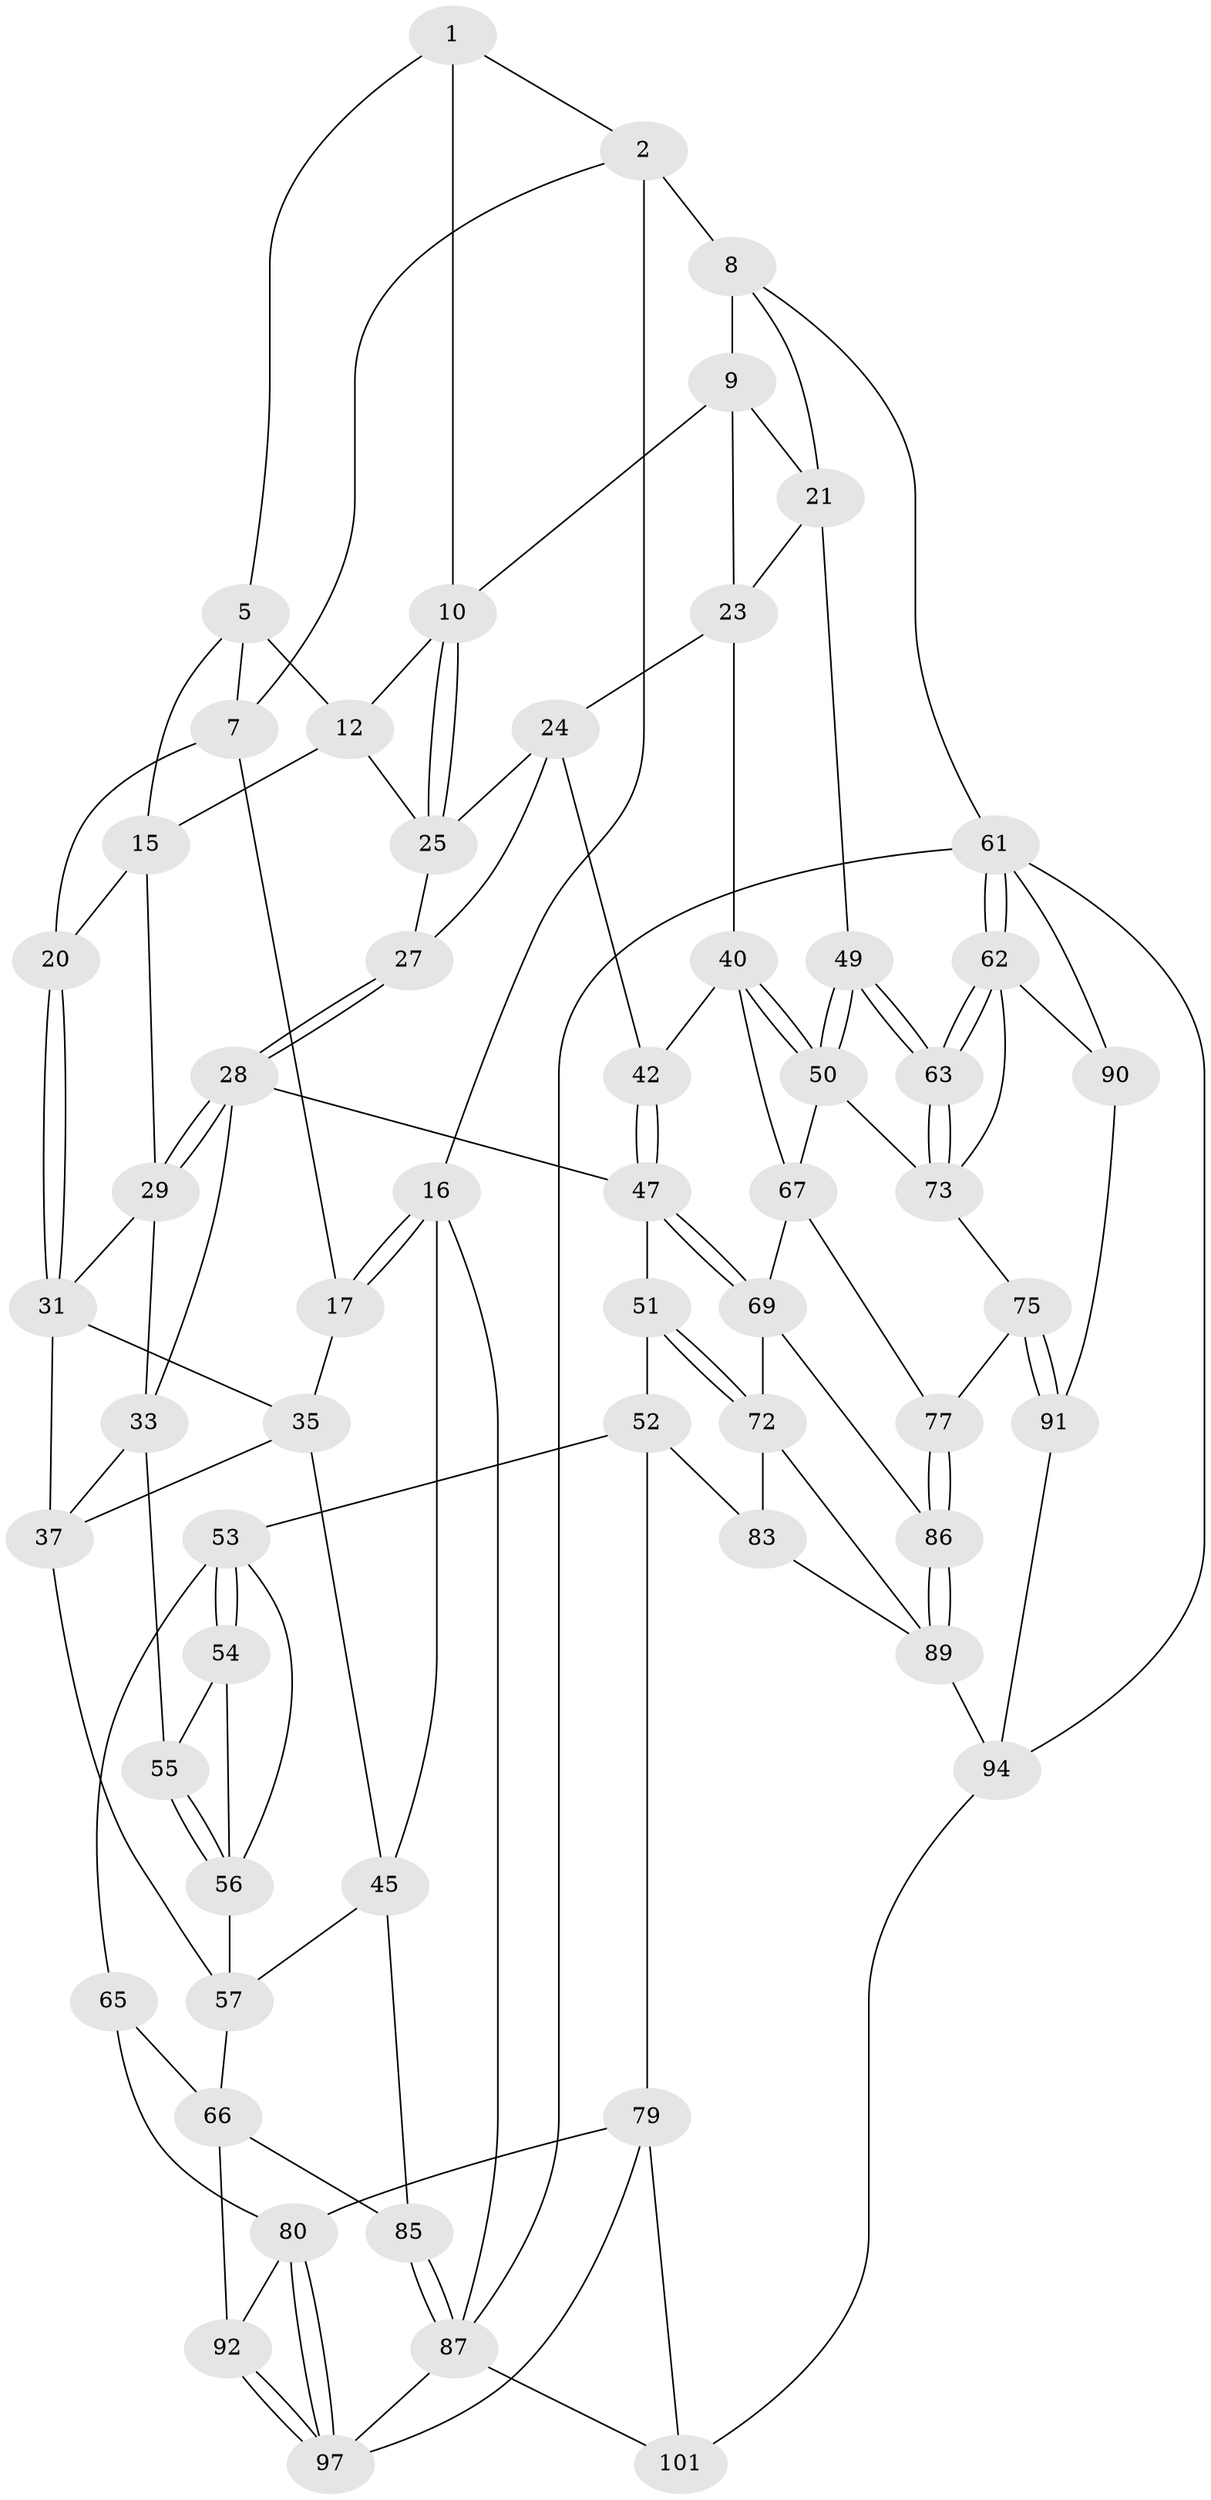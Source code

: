 // original degree distribution, {3: 0.0196078431372549, 4: 0.23529411764705882, 5: 0.5490196078431373, 6: 0.19607843137254902}
// Generated by graph-tools (version 1.1) at 2025/11/02/27/25 16:11:53]
// undirected, 60 vertices, 133 edges
graph export_dot {
graph [start="1"]
  node [color=gray90,style=filled];
  1 [pos="+0.5574827096346789+0",super="+4"];
  2 [pos="+0.8773245460849862+0",super="+3"];
  5 [pos="+0.3610798826748282+0.11865472783755408",super="+6"];
  7 [pos="+0.18618408666695635+0.10081133283475396",super="+18"];
  8 [pos="+0.8684407718444123+0.120594260957014",super="+14"];
  9 [pos="+0.8371157089150395+0.1498006039361073",super="+22"];
  10 [pos="+0.8057950783733392+0.15410220292990937",super="+11"];
  12 [pos="+0.566148235182807+0.25528261831133375",super="+13"];
  15 [pos="+0.3127180079944854+0.22088938415562984",super="+19"];
  16 [pos="+0+0.18226022218148072"];
  17 [pos="+0.03331231605477552+0.20663890542300042"];
  20 [pos="+0.18716645184899883+0.3003965743601841"];
  21 [pos="+1+0.36848598555583595",super="+43"];
  23 [pos="+0.8418851989973867+0.38741730087812676",super="+39"];
  24 [pos="+0.8120263306138428+0.37472129934127746",super="+38"];
  25 [pos="+0.7716878752826974+0.32331748131623805",super="+26"];
  27 [pos="+0.5409540326805157+0.34906109329377816"];
  28 [pos="+0.499467546765717+0.39007036032877557",super="+32"];
  29 [pos="+0.32357351131757744+0.26690853397268305",super="+30"];
  31 [pos="+0.2285497687879233+0.3494328739764622",super="+34"];
  33 [pos="+0.3991024234160321+0.4763601267548857",super="+36"];
  35 [pos="+0.10041698739506506+0.41904011602045393",super="+44"];
  37 [pos="+0.2494478378923504+0.43737485055109016",super="+46"];
  40 [pos="+0.8323498934973882+0.5148014818447829",super="+41"];
  42 [pos="+0.7354001505033158+0.5459180470269006"];
  45 [pos="+0+0.5866608631411363",super="+60"];
  47 [pos="+0.6178907633996024+0.5905639119562875",super="+48"];
  49 [pos="+1+0.6103456228727725"];
  50 [pos="+1+0.6118863986555207",super="+70"];
  51 [pos="+0.47003334219018394+0.7135127485108375"];
  52 [pos="+0.4177470468763161+0.6960437034622146",super="+78"];
  53 [pos="+0.38058096724732443+0.6789504628739054",super="+64"];
  54 [pos="+0.374173477138235+0.5294969494694537"];
  55 [pos="+0.3810562889611828+0.5008841561758217"];
  56 [pos="+0.16934229114722013+0.5828239469248659",super="+58"];
  57 [pos="+0.15945634386286733+0.5780078386229439",super="+59"];
  61 [pos="+1+1",super="+100"];
  62 [pos="+1+0.8904534419276819",super="+88"];
  63 [pos="+1+0.7254446634590354"];
  65 [pos="+0.25502191684175807+0.7750641552344778"];
  66 [pos="+0.13127872193741108+0.7450584538152807",super="+84"];
  67 [pos="+0.8158853841460466+0.6334061774235279",super="+68"];
  69 [pos="+0.6157845338238586+0.724580355609336",super="+71"];
  72 [pos="+0.5271018556892777+0.7653935349997729",super="+82"];
  73 [pos="+0.8702366310834738+0.774585356263148",super="+74"];
  75 [pos="+0.8482351993962515+0.7996845630362877",super="+76"];
  77 [pos="+0.732601753600956+0.819937617225409"];
  79 [pos="+0.33642195618936244+0.8973014920107341",super="+102"];
  80 [pos="+0.30527771505620604+0.8715633940918535",super="+81"];
  83 [pos="+0.4700691214566107+0.8635896087621335"];
  85 [pos="+0+0.7840543406302674"];
  86 [pos="+0.6520109414054939+0.8933341220474706"];
  87 [pos="+0+1",super="+99"];
  89 [pos="+0.6355647507654045+0.923806212671775",super="+96"];
  90 [pos="+0.9517582855091918+0.9230507323785525"];
  91 [pos="+0.8767111306255961+0.9174431655088884",super="+93"];
  92 [pos="+0.09770728004036285+0.9045581728746573"];
  94 [pos="+0.710768601888413+1",super="+95"];
  97 [pos="+0.1236367380527404+0.9713307352956551",super="+98"];
  101 [pos="+0.37204165858645977+1"];
  1 -- 2;
  1 -- 10;
  1 -- 5;
  2 -- 8 [weight=2];
  2 -- 16;
  2 -- 7;
  5 -- 7;
  5 -- 15;
  5 -- 12;
  7 -- 17;
  7 -- 20;
  8 -- 9;
  8 -- 21;
  8 -- 61;
  9 -- 10;
  9 -- 21;
  9 -- 23;
  10 -- 25;
  10 -- 25;
  10 -- 12;
  12 -- 25;
  12 -- 15;
  15 -- 20;
  15 -- 29;
  16 -- 17;
  16 -- 17;
  16 -- 45;
  16 -- 87;
  17 -- 35;
  20 -- 31;
  20 -- 31;
  21 -- 49;
  21 -- 23;
  23 -- 24;
  23 -- 40;
  24 -- 25;
  24 -- 42;
  24 -- 27;
  25 -- 27;
  27 -- 28;
  27 -- 28;
  28 -- 29;
  28 -- 29;
  28 -- 33;
  28 -- 47;
  29 -- 33;
  29 -- 31;
  31 -- 35;
  31 -- 37;
  33 -- 37;
  33 -- 55;
  35 -- 45;
  35 -- 37;
  37 -- 57;
  40 -- 50;
  40 -- 50;
  40 -- 42;
  40 -- 67;
  42 -- 47;
  42 -- 47;
  45 -- 57;
  45 -- 85;
  47 -- 69;
  47 -- 69;
  47 -- 51;
  49 -- 50;
  49 -- 50;
  49 -- 63;
  49 -- 63;
  50 -- 73;
  50 -- 67;
  51 -- 52;
  51 -- 72;
  51 -- 72;
  52 -- 53;
  52 -- 83;
  52 -- 79;
  53 -- 54;
  53 -- 54;
  53 -- 65;
  53 -- 56;
  54 -- 55;
  54 -- 56;
  55 -- 56;
  55 -- 56;
  56 -- 57;
  57 -- 66;
  61 -- 62;
  61 -- 62;
  61 -- 87;
  61 -- 90;
  61 -- 94;
  62 -- 63;
  62 -- 63;
  62 -- 90;
  62 -- 73;
  63 -- 73;
  63 -- 73;
  65 -- 66;
  65 -- 80;
  66 -- 92;
  66 -- 85;
  67 -- 69;
  67 -- 77;
  69 -- 72;
  69 -- 86;
  72 -- 89;
  72 -- 83;
  73 -- 75;
  75 -- 91 [weight=2];
  75 -- 91;
  75 -- 77;
  77 -- 86;
  77 -- 86;
  79 -- 80;
  79 -- 97;
  79 -- 101;
  80 -- 97;
  80 -- 97;
  80 -- 92;
  83 -- 89;
  85 -- 87;
  85 -- 87;
  86 -- 89;
  86 -- 89;
  87 -- 101;
  87 -- 97;
  89 -- 94;
  90 -- 91;
  91 -- 94;
  92 -- 97;
  92 -- 97;
  94 -- 101;
}
